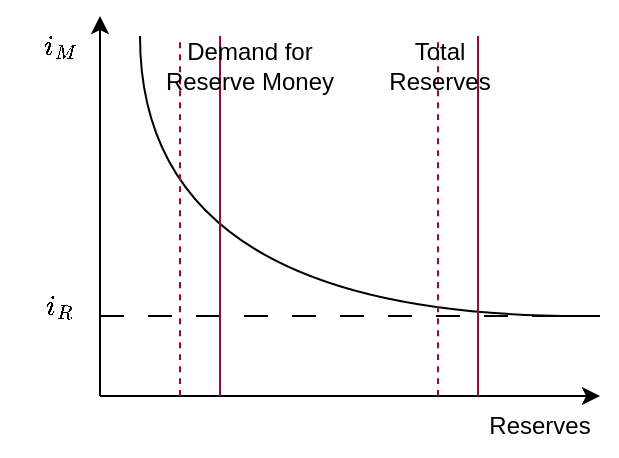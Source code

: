 <mxfile>
    <diagram id="FXAEkX4xuGnWMgGSUEBn" name="Page-1">
        <mxGraphModel dx="509" dy="514" grid="1" gridSize="10" guides="1" tooltips="1" connect="1" arrows="1" fold="1" page="1" pageScale="1" pageWidth="850" pageHeight="1100" math="1" shadow="0">
            <root>
                <mxCell id="0"/>
                <mxCell id="1" parent="0"/>
                <mxCell id="2" value="" style="edgeStyle=none;orthogonalLoop=1;jettySize=auto;html=1;" parent="1" edge="1">
                    <mxGeometry width="80" relative="1" as="geometry">
                        <mxPoint x="80" y="200" as="sourcePoint"/>
                        <mxPoint x="330" y="200" as="targetPoint"/>
                        <Array as="points"/>
                    </mxGeometry>
                </mxCell>
                <mxCell id="3" value="" style="edgeStyle=none;orthogonalLoop=1;jettySize=auto;html=1;" parent="1" edge="1">
                    <mxGeometry width="80" relative="1" as="geometry">
                        <mxPoint x="80" y="200" as="sourcePoint"/>
                        <mxPoint x="80" y="10" as="targetPoint"/>
                        <Array as="points"/>
                    </mxGeometry>
                </mxCell>
                <mxCell id="4" value="Reserves" style="text;strokeColor=none;align=center;fillColor=none;html=1;verticalAlign=middle;whiteSpace=wrap;rounded=0;" parent="1" vertex="1">
                    <mxGeometry x="270" y="200" width="60" height="30" as="geometry"/>
                </mxCell>
                <mxCell id="5" value="$$i_M$$" style="text;strokeColor=none;align=center;fillColor=none;html=1;verticalAlign=middle;whiteSpace=wrap;rounded=0;" parent="1" vertex="1">
                    <mxGeometry x="30" y="10" width="60" height="30" as="geometry"/>
                </mxCell>
                <mxCell id="6" value="" style="edgeStyle=none;orthogonalLoop=1;jettySize=auto;html=1;endArrow=none;endFill=0;dashed=1;dashPattern=12 12;" parent="1" edge="1">
                    <mxGeometry width="80" relative="1" as="geometry">
                        <mxPoint x="80" y="160" as="sourcePoint"/>
                        <mxPoint x="330" y="160" as="targetPoint"/>
                        <Array as="points"/>
                    </mxGeometry>
                </mxCell>
                <mxCell id="7" value="$$i_R$$" style="text;strokeColor=none;align=center;fillColor=none;html=1;verticalAlign=middle;whiteSpace=wrap;rounded=0;" parent="1" vertex="1">
                    <mxGeometry x="30" y="140" width="60" height="30" as="geometry"/>
                </mxCell>
                <mxCell id="8" value="" style="edgeStyle=orthogonalEdgeStyle;orthogonalLoop=1;jettySize=auto;html=1;endArrow=none;endFill=0;curved=1;" parent="1" edge="1">
                    <mxGeometry width="80" relative="1" as="geometry">
                        <mxPoint x="100" y="20" as="sourcePoint"/>
                        <mxPoint x="320" y="160" as="targetPoint"/>
                        <Array as="points">
                            <mxPoint x="100" y="160"/>
                        </Array>
                    </mxGeometry>
                </mxCell>
                <mxCell id="10" value="" style="edgeStyle=none;orthogonalLoop=1;jettySize=auto;html=1;endArrow=none;endFill=0;curved=1;fillColor=#d80073;strokeColor=#A50040;dashed=1;" parent="1" edge="1">
                    <mxGeometry width="80" relative="1" as="geometry">
                        <mxPoint x="249" y="200" as="sourcePoint"/>
                        <mxPoint x="249" y="20" as="targetPoint"/>
                        <Array as="points"/>
                    </mxGeometry>
                </mxCell>
                <mxCell id="12" value="" style="edgeStyle=none;orthogonalLoop=1;jettySize=auto;html=1;endArrow=none;endFill=0;curved=1;fillColor=#d80073;strokeColor=#A50040;" edge="1" parent="1">
                    <mxGeometry width="80" relative="1" as="geometry">
                        <mxPoint x="269" y="200" as="sourcePoint"/>
                        <mxPoint x="269" y="20" as="targetPoint"/>
                        <Array as="points"/>
                    </mxGeometry>
                </mxCell>
                <mxCell id="15" value="" style="edgeStyle=none;orthogonalLoop=1;jettySize=auto;html=1;endArrow=none;endFill=0;curved=1;fillColor=#d80073;strokeColor=#A50040;dashed=1;" edge="1" parent="1">
                    <mxGeometry width="80" relative="1" as="geometry">
                        <mxPoint x="120" y="200" as="sourcePoint"/>
                        <mxPoint x="120" y="20" as="targetPoint"/>
                        <Array as="points"/>
                    </mxGeometry>
                </mxCell>
                <mxCell id="16" value="" style="edgeStyle=none;orthogonalLoop=1;jettySize=auto;html=1;endArrow=none;endFill=0;curved=1;fillColor=#d80073;strokeColor=#A50040;" edge="1" parent="1">
                    <mxGeometry width="80" relative="1" as="geometry">
                        <mxPoint x="140" y="200" as="sourcePoint"/>
                        <mxPoint x="140" y="20" as="targetPoint"/>
                        <Array as="points"/>
                    </mxGeometry>
                </mxCell>
                <mxCell id="11" value="Total Reserves" style="text;strokeColor=none;align=center;fillColor=none;html=1;verticalAlign=middle;whiteSpace=wrap;rounded=0;" parent="1" vertex="1">
                    <mxGeometry x="220" y="20" width="60" height="30" as="geometry"/>
                </mxCell>
                <mxCell id="9" value="Demand for&lt;br&gt;Reserve Money" style="text;strokeColor=none;align=center;fillColor=none;html=1;verticalAlign=middle;whiteSpace=wrap;rounded=0;" parent="1" vertex="1">
                    <mxGeometry x="110" y="20" width="90" height="30" as="geometry"/>
                </mxCell>
            </root>
        </mxGraphModel>
    </diagram>
</mxfile>